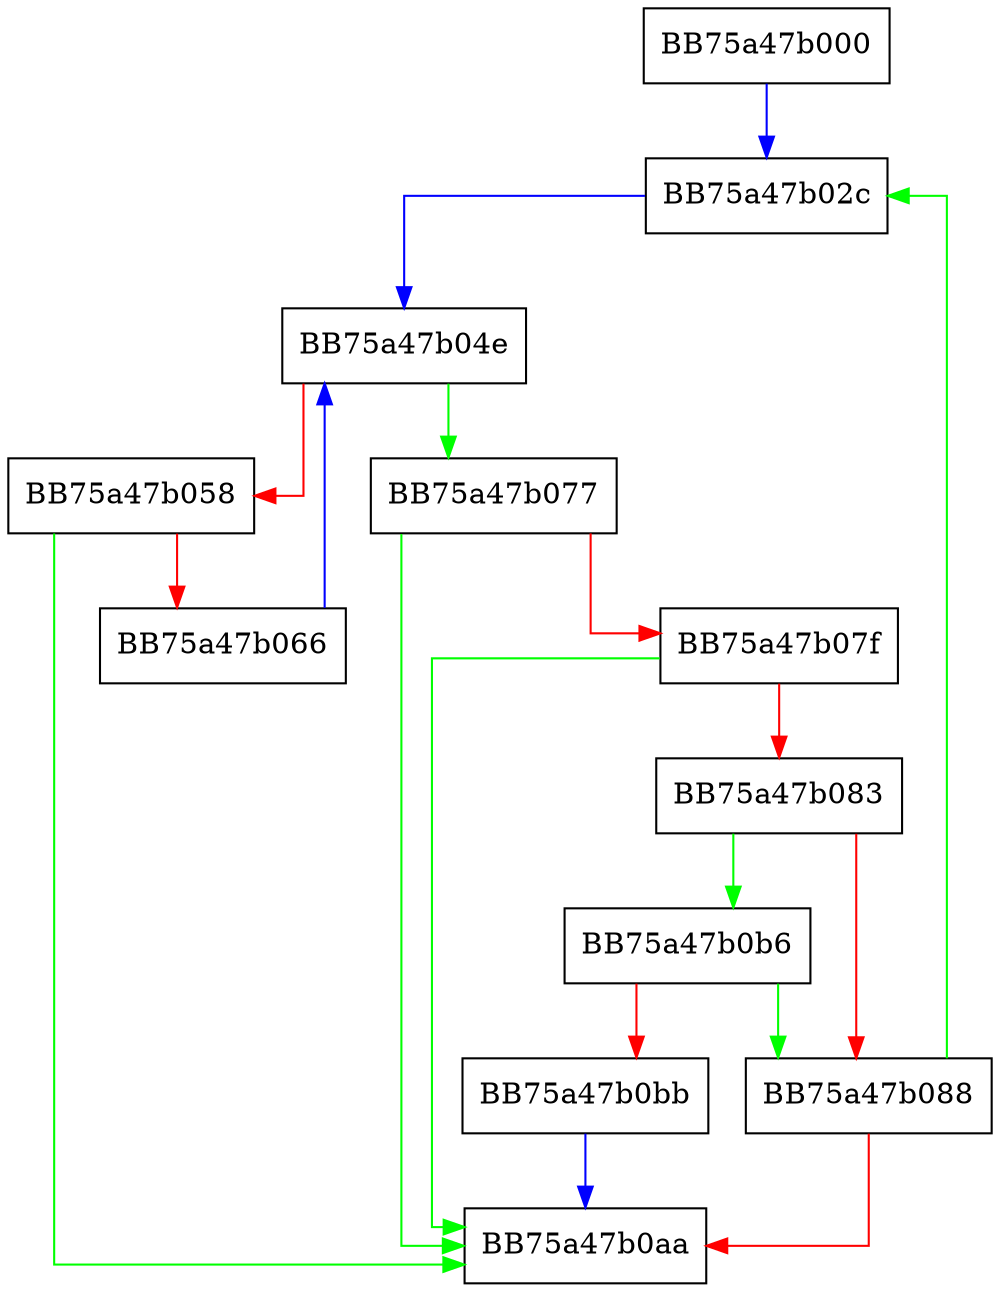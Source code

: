 digraph getDigits {
  node [shape="box"];
  graph [splines=ortho];
  BB75a47b000 -> BB75a47b02c [color="blue"];
  BB75a47b02c -> BB75a47b04e [color="blue"];
  BB75a47b04e -> BB75a47b077 [color="green"];
  BB75a47b04e -> BB75a47b058 [color="red"];
  BB75a47b058 -> BB75a47b0aa [color="green"];
  BB75a47b058 -> BB75a47b066 [color="red"];
  BB75a47b066 -> BB75a47b04e [color="blue"];
  BB75a47b077 -> BB75a47b0aa [color="green"];
  BB75a47b077 -> BB75a47b07f [color="red"];
  BB75a47b07f -> BB75a47b0aa [color="green"];
  BB75a47b07f -> BB75a47b083 [color="red"];
  BB75a47b083 -> BB75a47b0b6 [color="green"];
  BB75a47b083 -> BB75a47b088 [color="red"];
  BB75a47b088 -> BB75a47b02c [color="green"];
  BB75a47b088 -> BB75a47b0aa [color="red"];
  BB75a47b0b6 -> BB75a47b088 [color="green"];
  BB75a47b0b6 -> BB75a47b0bb [color="red"];
  BB75a47b0bb -> BB75a47b0aa [color="blue"];
}